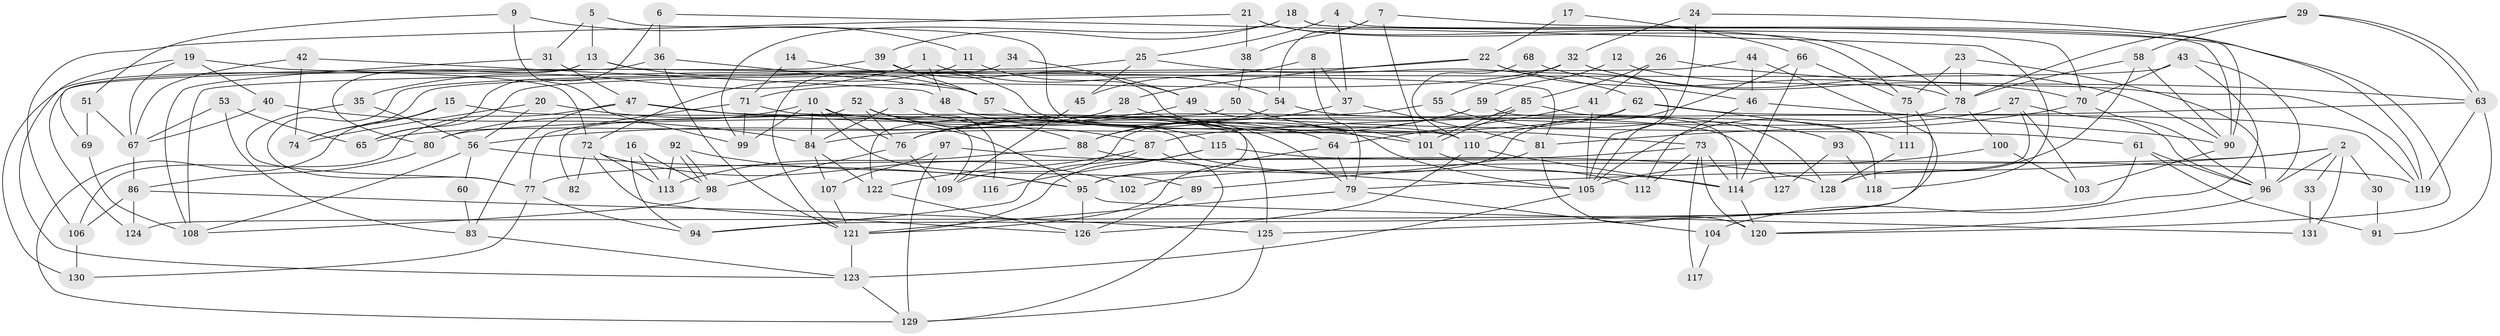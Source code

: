 // coarse degree distribution, {4: 0.26373626373626374, 10: 0.03296703296703297, 6: 0.06593406593406594, 3: 0.23076923076923078, 9: 0.04395604395604396, 7: 0.06593406593406594, 14: 0.02197802197802198, 2: 0.08791208791208792, 5: 0.18681318681318682}
// Generated by graph-tools (version 1.1) at 2025/18/03/04/25 18:18:33]
// undirected, 131 vertices, 262 edges
graph export_dot {
graph [start="1"]
  node [color=gray90,style=filled];
  1;
  2;
  3;
  4;
  5;
  6;
  7;
  8;
  9;
  10;
  11;
  12;
  13;
  14;
  15;
  16;
  17;
  18;
  19;
  20;
  21;
  22;
  23;
  24;
  25;
  26;
  27;
  28;
  29;
  30;
  31;
  32;
  33;
  34;
  35;
  36;
  37;
  38;
  39;
  40;
  41;
  42;
  43;
  44;
  45;
  46;
  47;
  48;
  49;
  50;
  51;
  52;
  53;
  54;
  55;
  56;
  57;
  58;
  59;
  60;
  61;
  62;
  63;
  64;
  65;
  66;
  67;
  68;
  69;
  70;
  71;
  72;
  73;
  74;
  75;
  76;
  77;
  78;
  79;
  80;
  81;
  82;
  83;
  84;
  85;
  86;
  87;
  88;
  89;
  90;
  91;
  92;
  93;
  94;
  95;
  96;
  97;
  98;
  99;
  100;
  101;
  102;
  103;
  104;
  105;
  106;
  107;
  108;
  109;
  110;
  111;
  112;
  113;
  114;
  115;
  116;
  117;
  118;
  119;
  120;
  121;
  122;
  123;
  124;
  125;
  126;
  127;
  128;
  129;
  130;
  131;
  1 -- 54;
  1 -- 48;
  1 -- 35;
  2 -- 96;
  2 -- 79;
  2 -- 30;
  2 -- 33;
  2 -- 102;
  2 -- 131;
  3 -- 79;
  3 -- 84;
  4 -- 90;
  4 -- 37;
  4 -- 25;
  5 -- 31;
  5 -- 13;
  5 -- 110;
  6 -- 65;
  6 -- 36;
  6 -- 118;
  7 -- 101;
  7 -- 54;
  7 -- 38;
  7 -- 120;
  8 -- 45;
  8 -- 79;
  8 -- 37;
  9 -- 99;
  9 -- 11;
  9 -- 51;
  10 -- 99;
  10 -- 76;
  10 -- 80;
  10 -- 84;
  10 -- 89;
  10 -- 127;
  11 -- 72;
  11 -- 49;
  12 -- 59;
  12 -- 119;
  13 -- 81;
  13 -- 57;
  13 -- 80;
  13 -- 130;
  14 -- 71;
  14 -- 110;
  15 -- 105;
  15 -- 129;
  15 -- 74;
  16 -- 98;
  16 -- 113;
  16 -- 94;
  17 -- 22;
  17 -- 66;
  18 -- 70;
  18 -- 39;
  18 -- 90;
  18 -- 99;
  19 -- 67;
  19 -- 40;
  19 -- 72;
  19 -- 123;
  20 -- 95;
  20 -- 56;
  20 -- 74;
  21 -- 38;
  21 -- 106;
  21 -- 75;
  21 -- 78;
  22 -- 46;
  22 -- 105;
  22 -- 28;
  22 -- 77;
  23 -- 75;
  23 -- 96;
  23 -- 78;
  24 -- 105;
  24 -- 32;
  24 -- 119;
  25 -- 62;
  25 -- 45;
  25 -- 108;
  26 -- 63;
  26 -- 85;
  26 -- 41;
  27 -- 76;
  27 -- 103;
  27 -- 96;
  27 -- 114;
  28 -- 105;
  28 -- 65;
  29 -- 63;
  29 -- 63;
  29 -- 78;
  29 -- 58;
  30 -- 91;
  31 -- 47;
  31 -- 108;
  32 -- 90;
  32 -- 70;
  32 -- 55;
  32 -- 71;
  33 -- 131;
  34 -- 49;
  34 -- 121;
  35 -- 77;
  35 -- 56;
  36 -- 121;
  36 -- 69;
  36 -- 57;
  37 -- 81;
  37 -- 88;
  38 -- 50;
  39 -- 57;
  39 -- 101;
  39 -- 124;
  40 -- 84;
  40 -- 67;
  41 -- 105;
  41 -- 64;
  42 -- 74;
  42 -- 67;
  42 -- 48;
  43 -- 96;
  43 -- 70;
  43 -- 65;
  43 -- 104;
  44 -- 125;
  44 -- 74;
  44 -- 46;
  45 -- 109;
  46 -- 90;
  46 -- 112;
  47 -- 109;
  47 -- 101;
  47 -- 83;
  47 -- 106;
  48 -- 95;
  48 -- 115;
  49 -- 61;
  49 -- 56;
  50 -- 122;
  50 -- 73;
  51 -- 67;
  51 -- 69;
  52 -- 88;
  52 -- 87;
  52 -- 76;
  52 -- 82;
  52 -- 116;
  53 -- 83;
  53 -- 65;
  53 -- 67;
  54 -- 128;
  54 -- 76;
  55 -- 80;
  55 -- 93;
  56 -- 95;
  56 -- 60;
  56 -- 108;
  57 -- 64;
  58 -- 78;
  58 -- 90;
  58 -- 128;
  59 -- 76;
  59 -- 88;
  59 -- 118;
  60 -- 83;
  61 -- 124;
  61 -- 96;
  61 -- 91;
  62 -- 110;
  62 -- 84;
  62 -- 111;
  62 -- 119;
  63 -- 119;
  63 -- 87;
  63 -- 91;
  64 -- 121;
  64 -- 79;
  66 -- 75;
  66 -- 114;
  66 -- 95;
  67 -- 86;
  68 -- 110;
  68 -- 78;
  69 -- 108;
  70 -- 96;
  70 -- 81;
  71 -- 125;
  71 -- 77;
  71 -- 99;
  72 -- 126;
  72 -- 82;
  72 -- 102;
  72 -- 113;
  73 -- 77;
  73 -- 120;
  73 -- 112;
  73 -- 114;
  73 -- 117;
  75 -- 94;
  75 -- 111;
  76 -- 98;
  76 -- 109;
  77 -- 94;
  77 -- 130;
  78 -- 100;
  78 -- 105;
  79 -- 121;
  79 -- 104;
  80 -- 86;
  81 -- 120;
  81 -- 89;
  83 -- 123;
  84 -- 122;
  84 -- 107;
  85 -- 101;
  85 -- 101;
  85 -- 114;
  85 -- 109;
  86 -- 106;
  86 -- 124;
  86 -- 125;
  87 -- 94;
  87 -- 122;
  87 -- 129;
  88 -- 114;
  88 -- 113;
  89 -- 126;
  90 -- 103;
  92 -- 98;
  92 -- 98;
  92 -- 113;
  92 -- 95;
  93 -- 118;
  93 -- 127;
  95 -- 126;
  95 -- 131;
  96 -- 120;
  97 -- 107;
  97 -- 128;
  97 -- 129;
  98 -- 108;
  100 -- 105;
  100 -- 103;
  101 -- 112;
  104 -- 117;
  105 -- 123;
  106 -- 130;
  107 -- 121;
  110 -- 114;
  110 -- 126;
  111 -- 128;
  114 -- 120;
  115 -- 119;
  115 -- 116;
  115 -- 121;
  121 -- 123;
  122 -- 126;
  123 -- 129;
  125 -- 129;
}
